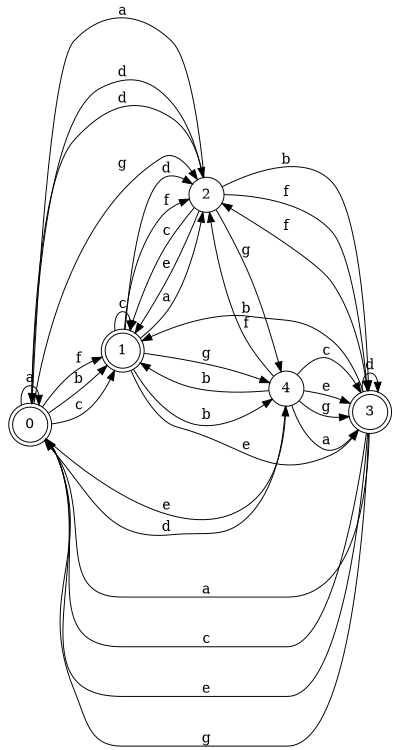digraph n4_7 {
__start0 [label="" shape="none"];

rankdir=LR;
size="8,5";

s0 [style="rounded,filled", color="black", fillcolor="white" shape="doublecircle", label="0"];
s1 [style="rounded,filled", color="black", fillcolor="white" shape="doublecircle", label="1"];
s2 [style="filled", color="black", fillcolor="white" shape="circle", label="2"];
s3 [style="rounded,filled", color="black", fillcolor="white" shape="doublecircle", label="3"];
s4 [style="filled", color="black", fillcolor="white" shape="circle", label="4"];
s0 -> s0 [label="a"];
s0 -> s1 [label="b"];
s0 -> s1 [label="c"];
s0 -> s2 [label="d"];
s0 -> s4 [label="e"];
s0 -> s1 [label="f"];
s0 -> s2 [label="g"];
s1 -> s2 [label="a"];
s1 -> s4 [label="b"];
s1 -> s1 [label="c"];
s1 -> s2 [label="d"];
s1 -> s3 [label="e"];
s1 -> s2 [label="f"];
s1 -> s4 [label="g"];
s2 -> s0 [label="a"];
s2 -> s3 [label="b"];
s2 -> s1 [label="c"];
s2 -> s0 [label="d"];
s2 -> s1 [label="e"];
s2 -> s3 [label="f"];
s2 -> s4 [label="g"];
s3 -> s0 [label="a"];
s3 -> s1 [label="b"];
s3 -> s0 [label="c"];
s3 -> s3 [label="d"];
s3 -> s0 [label="e"];
s3 -> s2 [label="f"];
s3 -> s0 [label="g"];
s4 -> s3 [label="a"];
s4 -> s1 [label="b"];
s4 -> s3 [label="c"];
s4 -> s0 [label="d"];
s4 -> s3 [label="e"];
s4 -> s2 [label="f"];
s4 -> s3 [label="g"];

}